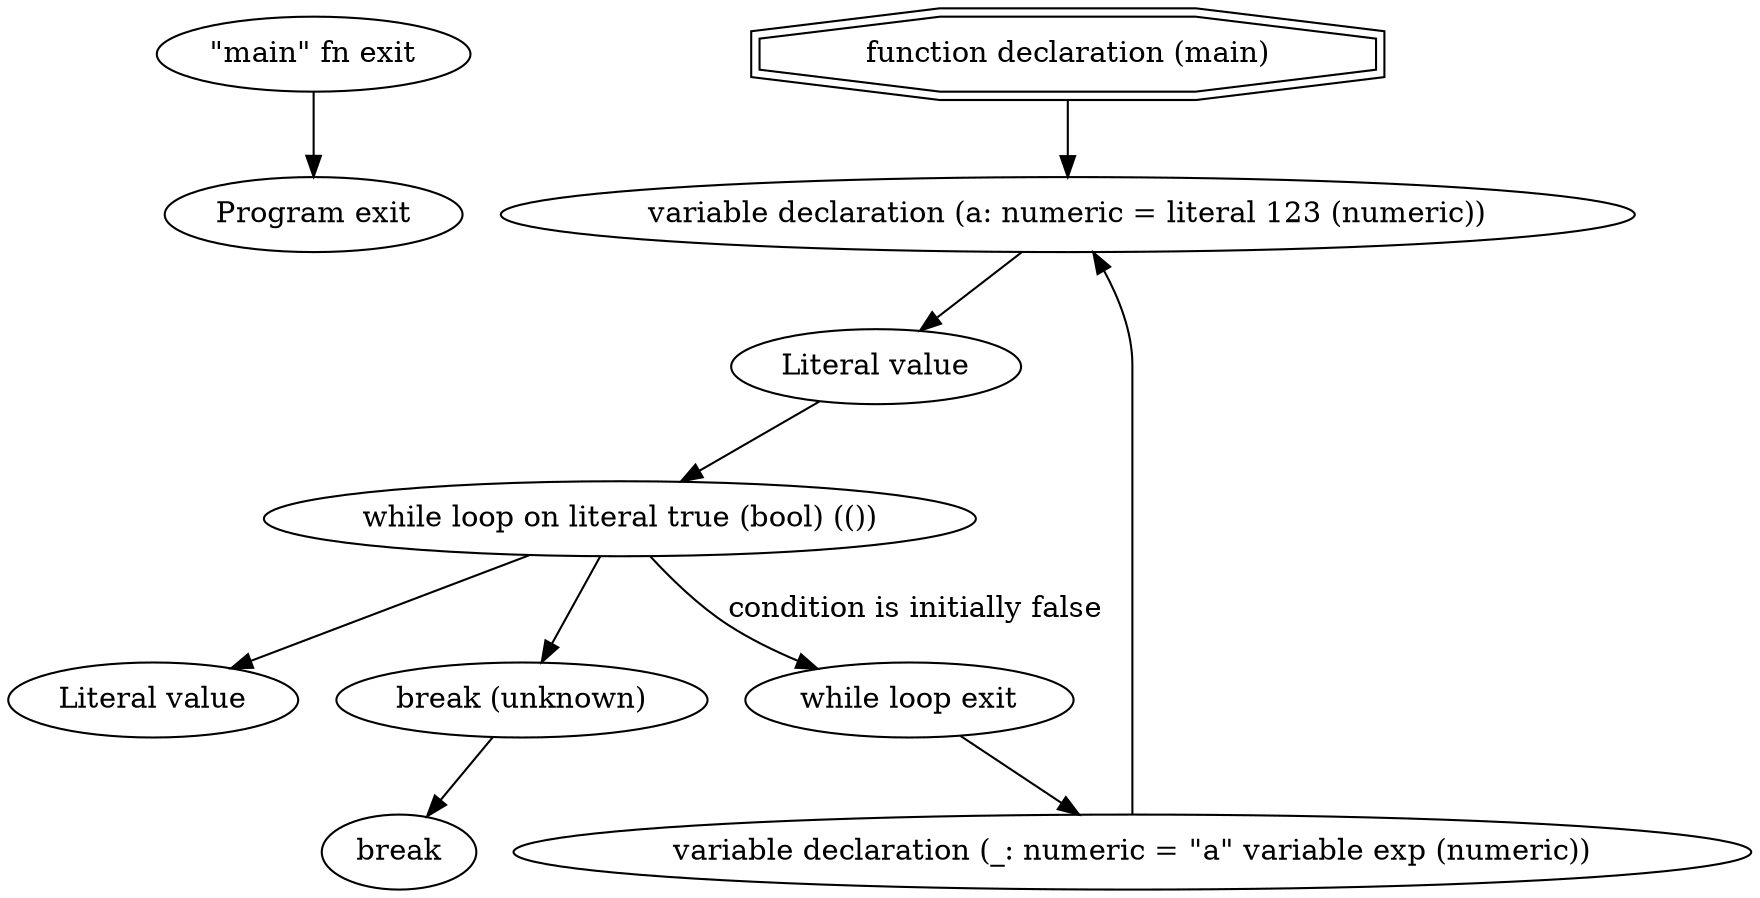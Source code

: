 digraph {
    0 [  label = "Program exit" ]
    1 [ shape=doubleoctagon label = "function declaration (main)" ]
    2 [  label = "\"main\" fn exit" ]
    3 [  label = "variable declaration (a: numeric = literal 123 (numeric))" ]
    4 [  label = "Literal value" ]
    5 [  label = "while loop on literal true (bool) (())" ]
    6 [  label = "while loop exit" ]
    7 [  label = "Literal value" ]
    8 [  label = "break (unknown)" ]
    9 [  label = "break" ]
    10 [  label = "variable declaration (_: numeric = \"a\" variable exp (numeric))" ]
    1 -> 3 [ label = ""]
    3 -> 4 [ label = ""]
    4 -> 5 [ label = ""]
    5 -> 6 [ label = "condition is initially false"]
    5 -> 7 [ label = ""]
    5 -> 8 [ label = ""]
    8 -> 9 [ label = ""]
    6 -> 10 [ label = ""]
    10 -> 3 [ label = ""]
    2 -> 0 [ label = ""]
}
